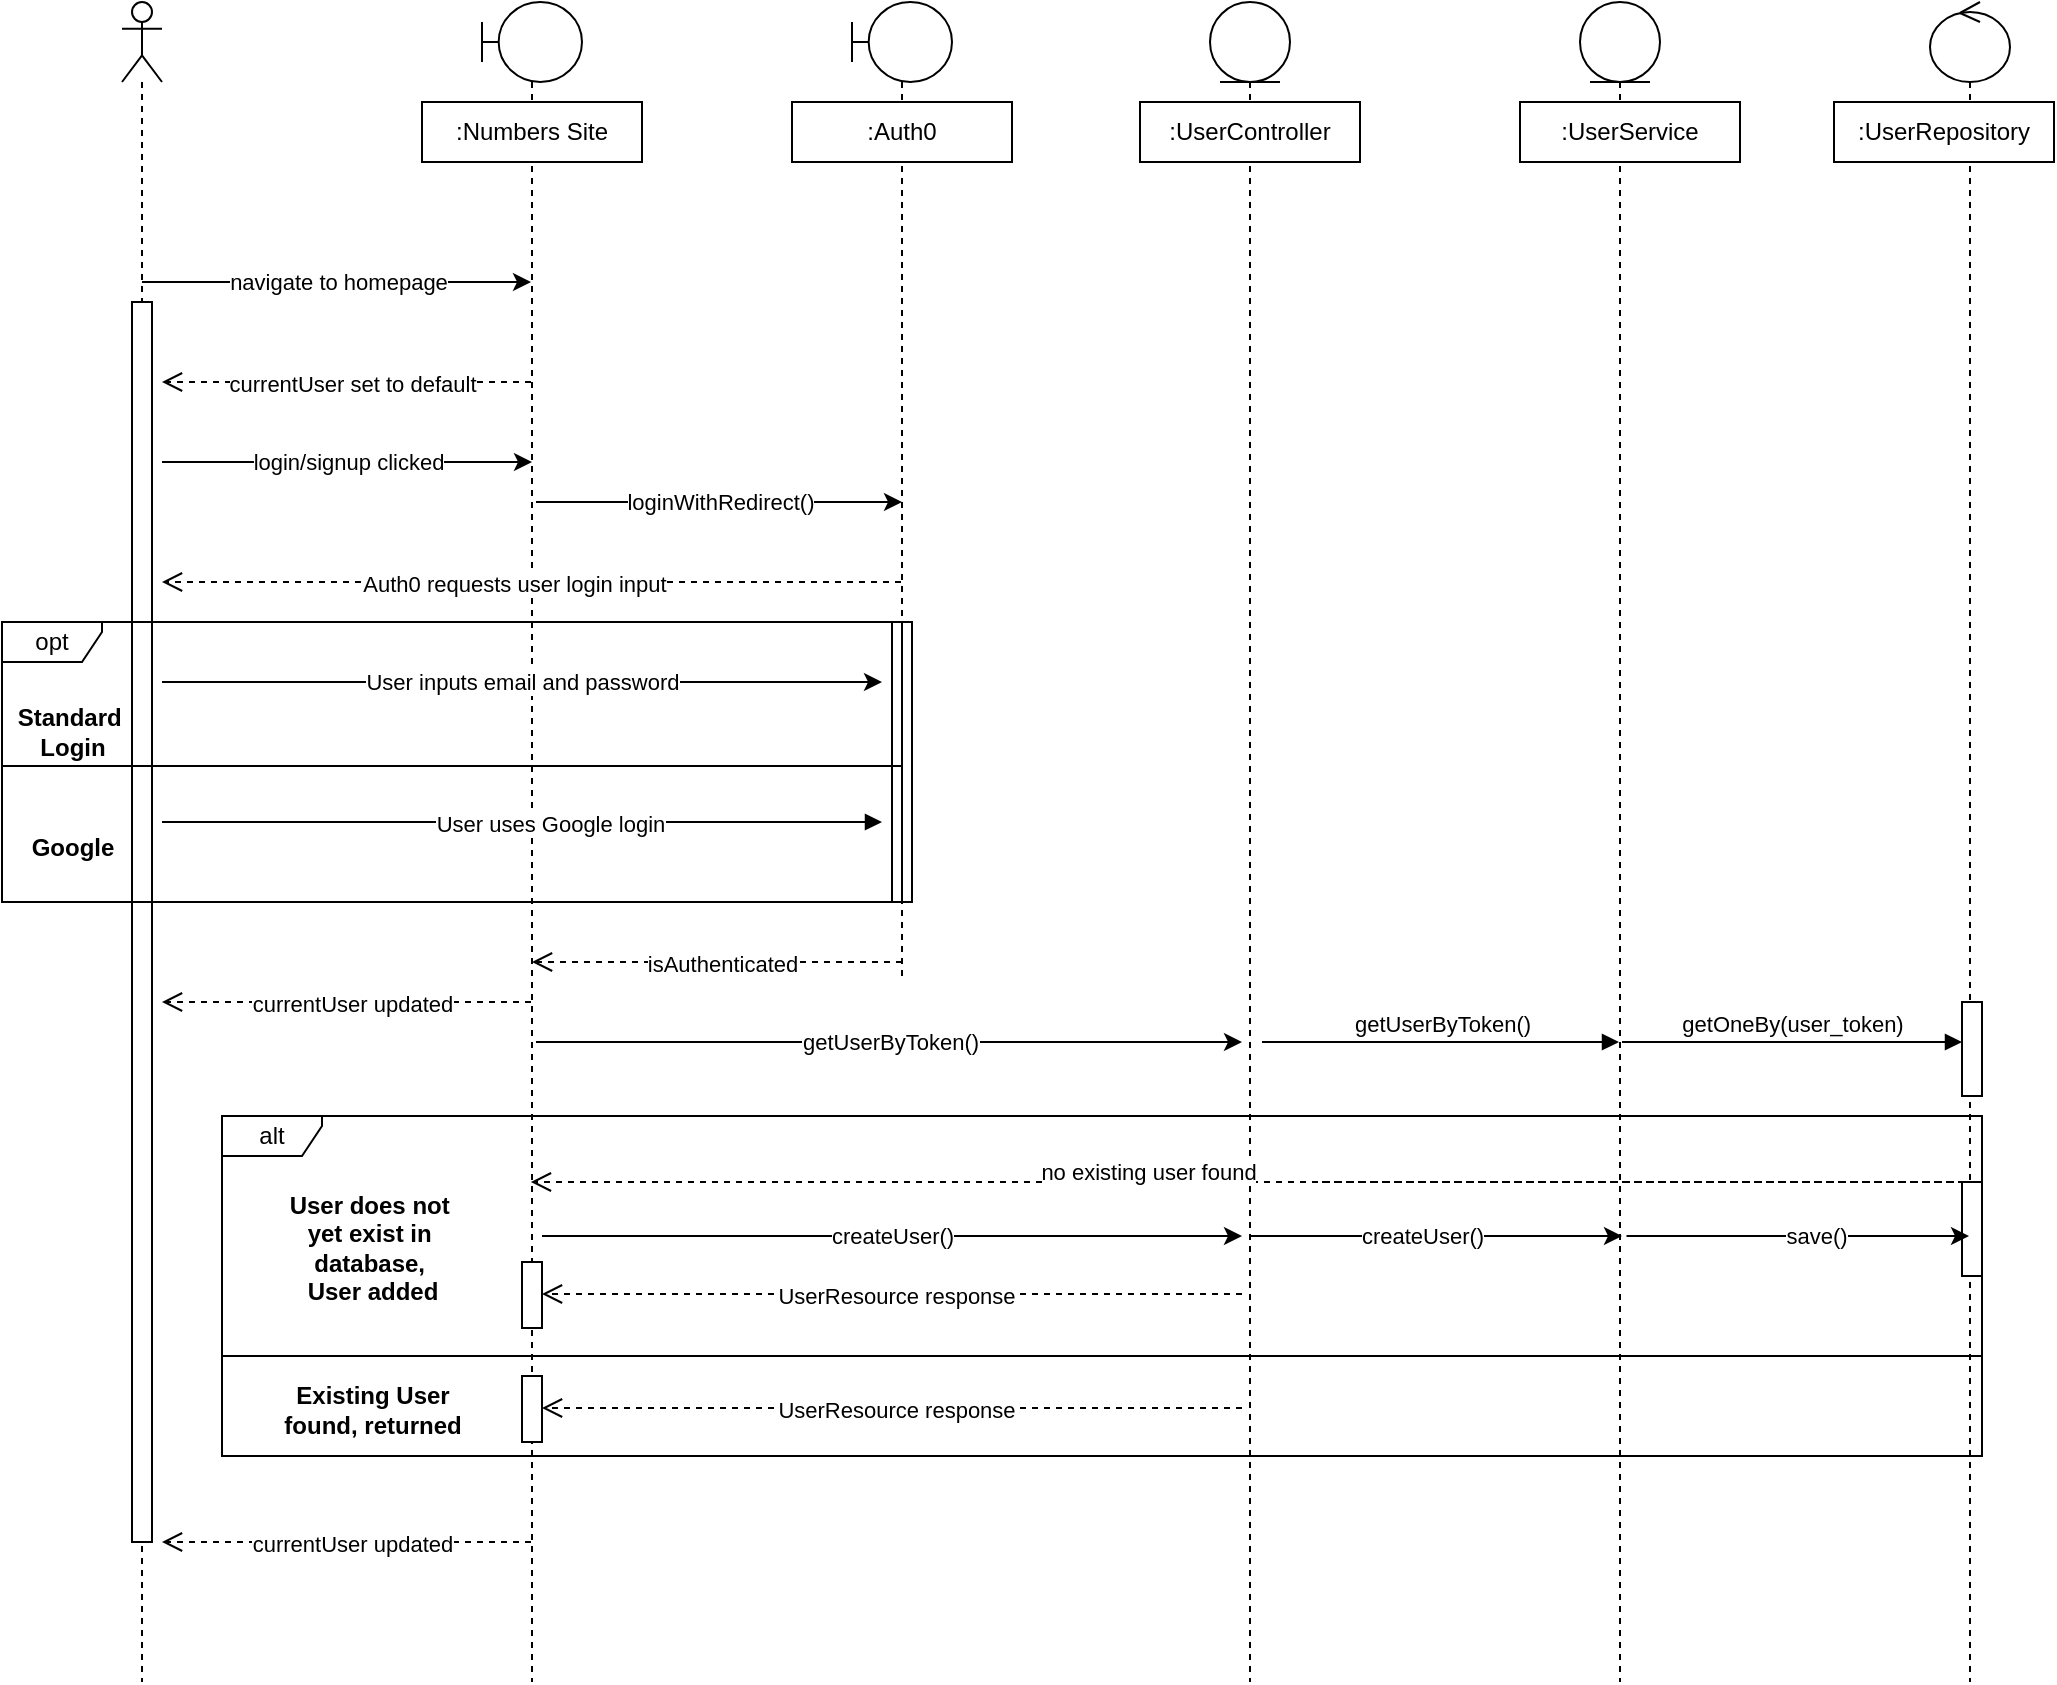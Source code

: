 <mxfile version="21.2.8" type="device" pages="2">
  <diagram name="UC-001 - User creates account" id="2YBvvXClWsGukQMizWep">
    <mxGraphModel dx="1667" dy="909" grid="1" gridSize="10" guides="1" tooltips="1" connect="1" arrows="1" fold="1" page="1" pageScale="1" pageWidth="1100" pageHeight="1700" math="0" shadow="0">
      <root>
        <mxCell id="0" />
        <mxCell id="1" parent="0" />
        <mxCell id="zgMBOnto8-wqOhKngEBC-99" value="" style="shape=umlLifeline;perimeter=lifelinePerimeter;whiteSpace=wrap;html=1;container=1;dropTarget=0;collapsible=0;recursiveResize=0;outlineConnect=0;portConstraint=eastwest;newEdgeStyle={&quot;edgeStyle&quot;:&quot;elbowEdgeStyle&quot;,&quot;elbow&quot;:&quot;vertical&quot;,&quot;curved&quot;:0,&quot;rounded&quot;:0};participant=umlEntity;" vertex="1" parent="1">
          <mxGeometry x="819" y="40" width="40" height="840" as="geometry" />
        </mxCell>
        <mxCell id="zgMBOnto8-wqOhKngEBC-98" value="" style="shape=umlLifeline;perimeter=lifelinePerimeter;whiteSpace=wrap;html=1;container=1;dropTarget=0;collapsible=0;recursiveResize=0;outlineConnect=0;portConstraint=eastwest;newEdgeStyle={&quot;edgeStyle&quot;:&quot;elbowEdgeStyle&quot;,&quot;elbow&quot;:&quot;vertical&quot;,&quot;curved&quot;:0,&quot;rounded&quot;:0};participant=umlEntity;" vertex="1" parent="1">
          <mxGeometry x="634" y="40" width="40" height="840" as="geometry" />
        </mxCell>
        <mxCell id="zgMBOnto8-wqOhKngEBC-21" value="" style="endArrow=classic;html=1;rounded=0;fillColor=#FFFFFF;movable=1;resizable=1;rotatable=1;deletable=1;editable=1;locked=0;connectable=1;" edge="1" parent="1" target="zgMBOnto8-wqOhKngEBC-28">
          <mxGeometry relative="1" as="geometry">
            <mxPoint x="100" y="180" as="sourcePoint" />
            <mxPoint x="300" y="180" as="targetPoint" />
            <Array as="points">
              <mxPoint x="200" y="180" />
            </Array>
          </mxGeometry>
        </mxCell>
        <mxCell id="zgMBOnto8-wqOhKngEBC-22" value="navigate to homepage" style="edgeLabel;resizable=1;html=1;align=center;verticalAlign=middle;movable=1;rotatable=1;deletable=1;editable=1;locked=0;connectable=1;" connectable="0" vertex="1" parent="zgMBOnto8-wqOhKngEBC-21">
          <mxGeometry relative="1" as="geometry" />
        </mxCell>
        <mxCell id="zgMBOnto8-wqOhKngEBC-24" value="" style="shape=umlLifeline;perimeter=lifelinePerimeter;whiteSpace=wrap;html=1;container=1;dropTarget=0;collapsible=0;recursiveResize=0;outlineConnect=0;portConstraint=eastwest;newEdgeStyle={&quot;edgeStyle&quot;:&quot;elbowEdgeStyle&quot;,&quot;elbow&quot;:&quot;vertical&quot;,&quot;curved&quot;:0,&quot;rounded&quot;:0};participant=umlActor;" vertex="1" parent="1">
          <mxGeometry x="90" y="40" width="20" height="840" as="geometry" />
        </mxCell>
        <mxCell id="zgMBOnto8-wqOhKngEBC-109" value="" style="html=1;points=[];perimeter=orthogonalPerimeter;outlineConnect=0;targetShapes=umlLifeline;portConstraint=eastwest;newEdgeStyle={&quot;edgeStyle&quot;:&quot;elbowEdgeStyle&quot;,&quot;elbow&quot;:&quot;vertical&quot;,&quot;curved&quot;:0,&quot;rounded&quot;:0};" vertex="1" parent="zgMBOnto8-wqOhKngEBC-24">
          <mxGeometry x="5" y="150" width="10" height="620" as="geometry" />
        </mxCell>
        <mxCell id="zgMBOnto8-wqOhKngEBC-25" value=":UserController" style="html=1;whiteSpace=wrap;" vertex="1" parent="1">
          <mxGeometry x="599" y="90" width="110" height="30" as="geometry" />
        </mxCell>
        <mxCell id="zgMBOnto8-wqOhKngEBC-28" value="" style="shape=umlLifeline;perimeter=lifelinePerimeter;whiteSpace=wrap;html=1;container=1;dropTarget=0;collapsible=0;recursiveResize=0;outlineConnect=0;portConstraint=eastwest;newEdgeStyle={&quot;edgeStyle&quot;:&quot;elbowEdgeStyle&quot;,&quot;elbow&quot;:&quot;vertical&quot;,&quot;curved&quot;:0,&quot;rounded&quot;:0};participant=umlBoundary;" vertex="1" parent="1">
          <mxGeometry x="270" y="40" width="50" height="840" as="geometry" />
        </mxCell>
        <mxCell id="zgMBOnto8-wqOhKngEBC-33" value=":Numbers Site" style="html=1;whiteSpace=wrap;" vertex="1" parent="1">
          <mxGeometry x="240" y="90" width="110" height="30" as="geometry" />
        </mxCell>
        <mxCell id="zgMBOnto8-wqOhKngEBC-35" value="" style="shape=umlLifeline;perimeter=lifelinePerimeter;whiteSpace=wrap;html=1;container=1;dropTarget=0;collapsible=0;recursiveResize=0;outlineConnect=0;portConstraint=eastwest;newEdgeStyle={&quot;edgeStyle&quot;:&quot;elbowEdgeStyle&quot;,&quot;elbow&quot;:&quot;vertical&quot;,&quot;curved&quot;:0,&quot;rounded&quot;:0};participant=umlBoundary;" vertex="1" parent="1">
          <mxGeometry x="455" y="40" width="50" height="490" as="geometry" />
        </mxCell>
        <mxCell id="zgMBOnto8-wqOhKngEBC-115" value="" style="html=1;points=[];perimeter=orthogonalPerimeter;outlineConnect=0;targetShapes=umlLifeline;portConstraint=eastwest;newEdgeStyle={&quot;edgeStyle&quot;:&quot;elbowEdgeStyle&quot;,&quot;elbow&quot;:&quot;vertical&quot;,&quot;curved&quot;:0,&quot;rounded&quot;:0};fillColor=#FFFFFF;" vertex="1" parent="zgMBOnto8-wqOhKngEBC-35">
          <mxGeometry x="20" y="310" width="10" height="140" as="geometry" />
        </mxCell>
        <mxCell id="zgMBOnto8-wqOhKngEBC-34" value=":Auth0" style="html=1;whiteSpace=wrap;" vertex="1" parent="1">
          <mxGeometry x="425" y="90" width="110" height="30" as="geometry" />
        </mxCell>
        <mxCell id="zgMBOnto8-wqOhKngEBC-37" value="" style="endArrow=classic;html=1;rounded=0;fillColor=#FFFFFF;movable=1;resizable=1;rotatable=1;deletable=1;editable=1;locked=0;connectable=1;" edge="1" parent="1">
          <mxGeometry relative="1" as="geometry">
            <mxPoint x="110" y="270" as="sourcePoint" />
            <mxPoint x="295" y="270" as="targetPoint" />
            <Array as="points">
              <mxPoint x="200" y="270" />
            </Array>
          </mxGeometry>
        </mxCell>
        <mxCell id="zgMBOnto8-wqOhKngEBC-38" value="login/signup clicked" style="edgeLabel;resizable=1;html=1;align=center;verticalAlign=middle;movable=1;rotatable=1;deletable=1;editable=1;locked=0;connectable=1;" connectable="0" vertex="1" parent="zgMBOnto8-wqOhKngEBC-37">
          <mxGeometry relative="1" as="geometry" />
        </mxCell>
        <mxCell id="zgMBOnto8-wqOhKngEBC-40" value="" style="endArrow=classic;html=1;rounded=0;fillColor=#FFFFFF;movable=1;resizable=1;rotatable=1;deletable=1;editable=1;locked=0;connectable=1;" edge="1" parent="1">
          <mxGeometry relative="1" as="geometry">
            <mxPoint x="297" y="290" as="sourcePoint" />
            <mxPoint x="480" y="290" as="targetPoint" />
            <Array as="points">
              <mxPoint x="387" y="290" />
            </Array>
          </mxGeometry>
        </mxCell>
        <mxCell id="zgMBOnto8-wqOhKngEBC-41" value="loginWithRedirect()" style="edgeLabel;resizable=1;html=1;align=center;verticalAlign=middle;movable=1;rotatable=1;deletable=1;editable=1;locked=0;connectable=1;" connectable="0" vertex="1" parent="zgMBOnto8-wqOhKngEBC-40">
          <mxGeometry relative="1" as="geometry" />
        </mxCell>
        <mxCell id="zgMBOnto8-wqOhKngEBC-54" value="" style="endArrow=classic;html=1;rounded=0;fillColor=#FFFFFF;movable=1;resizable=1;rotatable=1;deletable=1;editable=1;locked=0;connectable=1;" edge="1" parent="1">
          <mxGeometry relative="1" as="geometry">
            <mxPoint x="297" y="560" as="sourcePoint" />
            <mxPoint x="650" y="560" as="targetPoint" />
            <Array as="points" />
          </mxGeometry>
        </mxCell>
        <mxCell id="zgMBOnto8-wqOhKngEBC-55" value="getUserByToken()" style="edgeLabel;resizable=1;html=1;align=center;verticalAlign=middle;movable=1;rotatable=1;deletable=1;editable=1;locked=0;connectable=1;" connectable="0" vertex="1" parent="zgMBOnto8-wqOhKngEBC-54">
          <mxGeometry relative="1" as="geometry" />
        </mxCell>
        <mxCell id="zgMBOnto8-wqOhKngEBC-62" value="" style="endArrow=classic;html=1;rounded=0;fillColor=#FFFFFF;movable=1;resizable=1;rotatable=1;deletable=1;editable=1;locked=0;connectable=1;" edge="1" parent="1">
          <mxGeometry relative="1" as="geometry">
            <mxPoint x="110" y="380" as="sourcePoint" />
            <mxPoint x="470" y="380" as="targetPoint" />
            <Array as="points">
              <mxPoint x="200.5" y="380" />
            </Array>
          </mxGeometry>
        </mxCell>
        <mxCell id="zgMBOnto8-wqOhKngEBC-63" value="User inputs email and password" style="edgeLabel;resizable=1;html=1;align=center;verticalAlign=middle;movable=1;rotatable=1;deletable=1;editable=1;locked=0;connectable=1;" connectable="0" vertex="1" parent="zgMBOnto8-wqOhKngEBC-62">
          <mxGeometry relative="1" as="geometry" />
        </mxCell>
        <mxCell id="zgMBOnto8-wqOhKngEBC-65" value="Auth0 requests user login input" style="html=1;verticalAlign=bottom;endArrow=open;dashed=1;endSize=8;edgeStyle=elbowEdgeStyle;elbow=vertical;curved=0;rounded=0;" edge="1" parent="1" source="zgMBOnto8-wqOhKngEBC-35">
          <mxGeometry x="0.051" y="10" relative="1" as="geometry">
            <mxPoint x="450" y="270" as="sourcePoint" />
            <mxPoint x="110" y="330" as="targetPoint" />
            <Array as="points">
              <mxPoint x="350" y="330" />
              <mxPoint x="240" y="330" />
              <mxPoint x="350" y="310" />
            </Array>
            <mxPoint as="offset" />
          </mxGeometry>
        </mxCell>
        <mxCell id="zgMBOnto8-wqOhKngEBC-66" value="currentUser set to default" style="html=1;verticalAlign=bottom;endArrow=open;dashed=1;endSize=8;edgeStyle=elbowEdgeStyle;elbow=vertical;curved=0;rounded=0;" edge="1" parent="1" source="zgMBOnto8-wqOhKngEBC-28">
          <mxGeometry x="-0.03" y="10" relative="1" as="geometry">
            <mxPoint x="180" y="230" as="sourcePoint" />
            <mxPoint x="110" y="230" as="targetPoint" />
            <mxPoint as="offset" />
          </mxGeometry>
        </mxCell>
        <mxCell id="zgMBOnto8-wqOhKngEBC-71" value="opt" style="shape=umlFrame;whiteSpace=wrap;html=1;pointerEvents=0;width=50;height=20;" vertex="1" parent="1">
          <mxGeometry x="30" y="350" width="450" height="140" as="geometry" />
        </mxCell>
        <mxCell id="zgMBOnto8-wqOhKngEBC-74" value="currentUser updated" style="html=1;verticalAlign=bottom;endArrow=open;dashed=1;endSize=8;edgeStyle=elbowEdgeStyle;elbow=vertical;curved=0;rounded=0;" edge="1" parent="1">
          <mxGeometry x="-0.028" y="10" relative="1" as="geometry">
            <mxPoint x="294.5" y="810" as="sourcePoint" />
            <mxPoint x="110" y="810" as="targetPoint" />
            <Array as="points">
              <mxPoint x="120" y="810" />
              <mxPoint x="140" y="760" />
              <mxPoint x="120" y="780" />
              <mxPoint x="250" y="640" />
              <mxPoint x="270" y="700" />
            </Array>
            <mxPoint as="offset" />
          </mxGeometry>
        </mxCell>
        <mxCell id="zgMBOnto8-wqOhKngEBC-75" value="isAuthenticated" style="html=1;verticalAlign=bottom;endArrow=open;dashed=1;endSize=8;edgeStyle=elbowEdgeStyle;elbow=vertical;curved=0;rounded=0;" edge="1" parent="1" target="zgMBOnto8-wqOhKngEBC-28">
          <mxGeometry x="-0.026" y="10" relative="1" as="geometry">
            <mxPoint x="480" y="520" as="sourcePoint" />
            <mxPoint x="300" y="520" as="targetPoint" />
            <mxPoint as="offset" />
          </mxGeometry>
        </mxCell>
        <mxCell id="zgMBOnto8-wqOhKngEBC-78" value="" style="line;strokeWidth=1;fillColor=none;align=left;verticalAlign=middle;spacingTop=-1;spacingLeft=3;spacingRight=3;rotatable=0;labelPosition=right;points=[];portConstraint=eastwest;strokeColor=inherit;" vertex="1" parent="1">
          <mxGeometry x="30" y="418" width="450" height="8" as="geometry" />
        </mxCell>
        <mxCell id="zgMBOnto8-wqOhKngEBC-79" value="Google" style="text;align=center;fontStyle=1;verticalAlign=middle;spacingLeft=3;spacingRight=3;strokeColor=none;rotatable=0;points=[[0,0.5],[1,0.5]];portConstraint=eastwest;html=1;" vertex="1" parent="1">
          <mxGeometry x="30" y="450" width="70" height="26" as="geometry" />
        </mxCell>
        <mxCell id="zgMBOnto8-wqOhKngEBC-80" value="Standard&amp;nbsp;&lt;br&gt;Login" style="text;align=center;fontStyle=1;verticalAlign=middle;spacingLeft=3;spacingRight=3;strokeColor=none;rotatable=0;points=[[0,0.5],[1,0.5]];portConstraint=eastwest;html=1;" vertex="1" parent="1">
          <mxGeometry x="30" y="392" width="70" height="26" as="geometry" />
        </mxCell>
        <mxCell id="zgMBOnto8-wqOhKngEBC-82" value="User uses Google login" style="html=1;verticalAlign=bottom;endArrow=block;edgeStyle=elbowEdgeStyle;elbow=vertical;curved=0;rounded=0;" edge="1" parent="1">
          <mxGeometry x="0.076" y="-10" width="80" relative="1" as="geometry">
            <mxPoint x="110" y="450" as="sourcePoint" />
            <mxPoint x="470" y="450" as="targetPoint" />
            <Array as="points">
              <mxPoint x="210" y="450" />
              <mxPoint x="110" y="463" />
            </Array>
            <mxPoint as="offset" />
          </mxGeometry>
        </mxCell>
        <mxCell id="zgMBOnto8-wqOhKngEBC-87" value="alt" style="shape=umlFrame;whiteSpace=wrap;html=1;pointerEvents=0;width=50;height=20;" vertex="1" parent="1">
          <mxGeometry x="140" y="597" width="880" height="170" as="geometry" />
        </mxCell>
        <mxCell id="zgMBOnto8-wqOhKngEBC-88" value="" style="line;strokeWidth=1;fillColor=none;align=left;verticalAlign=middle;spacingTop=-1;spacingLeft=3;spacingRight=3;rotatable=0;labelPosition=right;points=[];portConstraint=eastwest;strokeColor=inherit;" vertex="1" parent="1">
          <mxGeometry x="140" y="713" width="880" height="8" as="geometry" />
        </mxCell>
        <mxCell id="zgMBOnto8-wqOhKngEBC-90" value="no existing user found" style="html=1;verticalAlign=bottom;endArrow=open;dashed=1;endSize=8;edgeStyle=elbowEdgeStyle;elbow=vertical;curved=0;rounded=0;" edge="1" parent="1">
          <mxGeometry x="0.405" y="4" relative="1" as="geometry">
            <mxPoint x="690" y="630" as="sourcePoint" />
            <mxPoint x="294.447" y="630" as="targetPoint" />
            <Array as="points">
              <mxPoint x="1010" y="630" />
              <mxPoint x="690" y="630" />
            </Array>
            <mxPoint as="offset" />
          </mxGeometry>
        </mxCell>
        <mxCell id="zgMBOnto8-wqOhKngEBC-91" value="" style="endArrow=classic;html=1;rounded=0;fillColor=#FFFFFF;movable=1;resizable=1;rotatable=1;deletable=1;editable=1;locked=0;connectable=1;" edge="1" parent="1">
          <mxGeometry relative="1" as="geometry">
            <mxPoint x="300" y="657" as="sourcePoint" />
            <mxPoint x="650" y="657" as="targetPoint" />
            <Array as="points" />
          </mxGeometry>
        </mxCell>
        <mxCell id="zgMBOnto8-wqOhKngEBC-92" value="createUser()" style="edgeLabel;resizable=1;html=1;align=center;verticalAlign=middle;movable=1;rotatable=1;deletable=1;editable=1;locked=0;connectable=1;" connectable="0" vertex="1" parent="zgMBOnto8-wqOhKngEBC-91">
          <mxGeometry relative="1" as="geometry" />
        </mxCell>
        <mxCell id="zgMBOnto8-wqOhKngEBC-93" value="UserResource response" style="html=1;verticalAlign=bottom;endArrow=open;dashed=1;endSize=8;edgeStyle=elbowEdgeStyle;elbow=vertical;curved=0;rounded=0;" edge="1" parent="1">
          <mxGeometry x="-0.012" y="10" relative="1" as="geometry">
            <mxPoint x="650" y="743" as="sourcePoint" />
            <mxPoint x="300" y="743" as="targetPoint" />
            <Array as="points">
              <mxPoint x="620" y="743" />
              <mxPoint x="600" y="753" />
              <mxPoint x="630" y="723" />
            </Array>
            <mxPoint as="offset" />
          </mxGeometry>
        </mxCell>
        <mxCell id="zgMBOnto8-wqOhKngEBC-95" value=":UserService" style="html=1;whiteSpace=wrap;" vertex="1" parent="1">
          <mxGeometry x="789" y="90" width="110" height="30" as="geometry" />
        </mxCell>
        <mxCell id="zgMBOnto8-wqOhKngEBC-96" value="" style="shape=umlLifeline;perimeter=lifelinePerimeter;whiteSpace=wrap;html=1;container=1;dropTarget=0;collapsible=0;recursiveResize=0;outlineConnect=0;portConstraint=eastwest;newEdgeStyle={&quot;edgeStyle&quot;:&quot;elbowEdgeStyle&quot;,&quot;elbow&quot;:&quot;vertical&quot;,&quot;curved&quot;:0,&quot;rounded&quot;:0};participant=umlControl;" vertex="1" parent="1">
          <mxGeometry x="994" y="40" width="40" height="840" as="geometry" />
        </mxCell>
        <mxCell id="zgMBOnto8-wqOhKngEBC-116" value="" style="html=1;points=[];perimeter=orthogonalPerimeter;outlineConnect=0;targetShapes=umlLifeline;portConstraint=eastwest;newEdgeStyle={&quot;edgeStyle&quot;:&quot;elbowEdgeStyle&quot;,&quot;elbow&quot;:&quot;vertical&quot;,&quot;curved&quot;:0,&quot;rounded&quot;:0};" vertex="1" parent="zgMBOnto8-wqOhKngEBC-96">
          <mxGeometry x="16" y="500" width="10" height="47" as="geometry" />
        </mxCell>
        <mxCell id="zgMBOnto8-wqOhKngEBC-118" value="" style="html=1;points=[];perimeter=orthogonalPerimeter;outlineConnect=0;targetShapes=umlLifeline;portConstraint=eastwest;newEdgeStyle={&quot;edgeStyle&quot;:&quot;elbowEdgeStyle&quot;,&quot;elbow&quot;:&quot;vertical&quot;,&quot;curved&quot;:0,&quot;rounded&quot;:0};" vertex="1" parent="zgMBOnto8-wqOhKngEBC-96">
          <mxGeometry x="16" y="590" width="10" height="47" as="geometry" />
        </mxCell>
        <mxCell id="zgMBOnto8-wqOhKngEBC-97" value=":UserRepository" style="html=1;whiteSpace=wrap;" vertex="1" parent="1">
          <mxGeometry x="946" y="90" width="110" height="30" as="geometry" />
        </mxCell>
        <mxCell id="zgMBOnto8-wqOhKngEBC-101" value="UserResource response" style="html=1;verticalAlign=bottom;endArrow=open;dashed=1;endSize=8;edgeStyle=elbowEdgeStyle;elbow=vertical;curved=0;rounded=0;" edge="1" parent="1">
          <mxGeometry x="-0.012" y="10" relative="1" as="geometry">
            <mxPoint x="650" y="686" as="sourcePoint" />
            <mxPoint x="300" y="686" as="targetPoint" />
            <Array as="points">
              <mxPoint x="600" y="686" />
              <mxPoint x="630" y="716" />
            </Array>
            <mxPoint as="offset" />
          </mxGeometry>
        </mxCell>
        <mxCell id="zgMBOnto8-wqOhKngEBC-102" value="getUserByToken()" style="html=1;verticalAlign=bottom;endArrow=block;edgeStyle=elbowEdgeStyle;elbow=vertical;curved=0;rounded=0;" edge="1" parent="1" target="zgMBOnto8-wqOhKngEBC-99">
          <mxGeometry width="80" relative="1" as="geometry">
            <mxPoint x="660" y="560" as="sourcePoint" />
            <mxPoint x="826" y="560" as="targetPoint" />
            <Array as="points">
              <mxPoint x="670" y="560" />
              <mxPoint x="826" y="560" />
              <mxPoint x="836" y="560" />
              <mxPoint x="816" y="580" />
            </Array>
          </mxGeometry>
        </mxCell>
        <mxCell id="zgMBOnto8-wqOhKngEBC-104" value="getOneBy(user_token)" style="html=1;verticalAlign=bottom;endArrow=block;edgeStyle=elbowEdgeStyle;elbow=vertical;curved=0;rounded=0;" edge="1" parent="1">
          <mxGeometry x="-0.002" width="80" relative="1" as="geometry">
            <mxPoint x="840" y="560" as="sourcePoint" />
            <mxPoint x="1010" y="560" as="targetPoint" />
            <mxPoint as="offset" />
          </mxGeometry>
        </mxCell>
        <mxCell id="zgMBOnto8-wqOhKngEBC-105" value="" style="endArrow=classic;html=1;rounded=0;fillColor=#FFFFFF;movable=1;resizable=1;rotatable=1;deletable=1;editable=1;locked=0;connectable=1;" edge="1" parent="1" source="zgMBOnto8-wqOhKngEBC-98">
          <mxGeometry relative="1" as="geometry">
            <mxPoint x="684.25" y="657" as="sourcePoint" />
            <mxPoint x="840" y="657" as="targetPoint" />
            <Array as="points" />
          </mxGeometry>
        </mxCell>
        <mxCell id="zgMBOnto8-wqOhKngEBC-106" value="createUser()" style="edgeLabel;resizable=1;html=1;align=center;verticalAlign=middle;movable=1;rotatable=1;deletable=1;editable=1;locked=0;connectable=1;" connectable="0" vertex="1" parent="zgMBOnto8-wqOhKngEBC-105">
          <mxGeometry relative="1" as="geometry">
            <mxPoint x="-7" as="offset" />
          </mxGeometry>
        </mxCell>
        <mxCell id="zgMBOnto8-wqOhKngEBC-107" value="" style="endArrow=classic;html=1;rounded=0;fillColor=#FFFFFF;movable=1;resizable=1;rotatable=1;deletable=1;editable=1;locked=0;connectable=1;" edge="1" parent="1" target="zgMBOnto8-wqOhKngEBC-96">
          <mxGeometry relative="1" as="geometry">
            <mxPoint x="842.25" y="657" as="sourcePoint" />
            <mxPoint x="973" y="657" as="targetPoint" />
            <Array as="points" />
          </mxGeometry>
        </mxCell>
        <mxCell id="zgMBOnto8-wqOhKngEBC-108" value="save()" style="edgeLabel;resizable=1;html=1;align=center;verticalAlign=middle;movable=1;rotatable=1;deletable=1;editable=1;locked=0;connectable=1;" connectable="0" vertex="1" parent="zgMBOnto8-wqOhKngEBC-107">
          <mxGeometry relative="1" as="geometry">
            <mxPoint x="9" as="offset" />
          </mxGeometry>
        </mxCell>
        <mxCell id="zgMBOnto8-wqOhKngEBC-110" value="currentUser updated" style="html=1;verticalAlign=bottom;endArrow=open;dashed=1;endSize=8;edgeStyle=elbowEdgeStyle;elbow=vertical;curved=0;rounded=0;" edge="1" parent="1">
          <mxGeometry x="-0.028" y="10" relative="1" as="geometry">
            <mxPoint x="294.5" y="540" as="sourcePoint" />
            <mxPoint x="110" y="540" as="targetPoint" />
            <Array as="points">
              <mxPoint x="120" y="540" />
              <mxPoint x="140" y="490" />
              <mxPoint x="120" y="510" />
              <mxPoint x="250" y="370" />
              <mxPoint x="270" y="430" />
            </Array>
            <mxPoint as="offset" />
          </mxGeometry>
        </mxCell>
        <mxCell id="zgMBOnto8-wqOhKngEBC-111" value="" style="html=1;points=[];perimeter=orthogonalPerimeter;outlineConnect=0;targetShapes=umlLifeline;portConstraint=eastwest;newEdgeStyle={&quot;edgeStyle&quot;:&quot;elbowEdgeStyle&quot;,&quot;elbow&quot;:&quot;vertical&quot;,&quot;curved&quot;:0,&quot;rounded&quot;:0};" vertex="1" parent="1">
          <mxGeometry x="290" y="670" width="10" height="33" as="geometry" />
        </mxCell>
        <mxCell id="zgMBOnto8-wqOhKngEBC-113" value="" style="html=1;points=[];perimeter=orthogonalPerimeter;outlineConnect=0;targetShapes=umlLifeline;portConstraint=eastwest;newEdgeStyle={&quot;edgeStyle&quot;:&quot;elbowEdgeStyle&quot;,&quot;elbow&quot;:&quot;vertical&quot;,&quot;curved&quot;:0,&quot;rounded&quot;:0};" vertex="1" parent="1">
          <mxGeometry x="290" y="727" width="10" height="33" as="geometry" />
        </mxCell>
        <mxCell id="iLeQTtOh49dITTY43rj6-1" value="User does not&amp;nbsp;&lt;br&gt;yet exist in&amp;nbsp;&lt;br&gt;database,&amp;nbsp;&lt;br&gt;User added" style="text;align=center;fontStyle=1;verticalAlign=middle;spacingLeft=3;spacingRight=3;strokeColor=none;rotatable=0;points=[[0,0.5],[1,0.5]];portConstraint=eastwest;html=1;" vertex="1" parent="1">
          <mxGeometry x="160" y="623" width="110" height="80" as="geometry" />
        </mxCell>
        <mxCell id="_ugd0rp4xYMtrYAw5PQS-1" value="Existing User &lt;br&gt;found, returned" style="text;align=center;fontStyle=1;verticalAlign=middle;spacingLeft=3;spacingRight=3;strokeColor=none;rotatable=0;points=[[0,0.5],[1,0.5]];portConstraint=eastwest;html=1;" vertex="1" parent="1">
          <mxGeometry x="165" y="730.5" width="100" height="26" as="geometry" />
        </mxCell>
      </root>
    </mxGraphModel>
  </diagram>
  <diagram name="UC-002 - User Updates Profile" id="pgmMc1gOEvRtyvNazuU0">
    <mxGraphModel dx="2244" dy="1516" grid="1" gridSize="10" guides="1" tooltips="1" connect="1" arrows="1" fold="1" page="1" pageScale="1" pageWidth="1100" pageHeight="1700" math="0" shadow="0">
      <root>
        <mxCell id="ug_tqReiVjrLgQ3OpkwZ-0" />
        <mxCell id="ug_tqReiVjrLgQ3OpkwZ-1" parent="ug_tqReiVjrLgQ3OpkwZ-0" />
        <mxCell id="ug_tqReiVjrLgQ3OpkwZ-2" value="" style="shape=umlLifeline;perimeter=lifelinePerimeter;whiteSpace=wrap;html=1;container=1;dropTarget=0;collapsible=0;recursiveResize=0;outlineConnect=0;portConstraint=eastwest;newEdgeStyle={&quot;edgeStyle&quot;:&quot;elbowEdgeStyle&quot;,&quot;elbow&quot;:&quot;vertical&quot;,&quot;curved&quot;:0,&quot;rounded&quot;:0};participant=umlEntity;" vertex="1" parent="ug_tqReiVjrLgQ3OpkwZ-1">
          <mxGeometry x="777" y="40" width="40" height="1100" as="geometry" />
        </mxCell>
        <mxCell id="ug_tqReiVjrLgQ3OpkwZ-3" value="" style="shape=umlLifeline;perimeter=lifelinePerimeter;whiteSpace=wrap;html=1;container=1;dropTarget=0;collapsible=0;recursiveResize=0;outlineConnect=0;portConstraint=eastwest;newEdgeStyle={&quot;edgeStyle&quot;:&quot;elbowEdgeStyle&quot;,&quot;elbow&quot;:&quot;vertical&quot;,&quot;curved&quot;:0,&quot;rounded&quot;:0};participant=umlEntity;" vertex="1" parent="ug_tqReiVjrLgQ3OpkwZ-1">
          <mxGeometry x="562" y="40" width="40" height="1100" as="geometry" />
        </mxCell>
        <mxCell id="ug_tqReiVjrLgQ3OpkwZ-6" value="" style="shape=umlLifeline;perimeter=lifelinePerimeter;whiteSpace=wrap;html=1;container=1;dropTarget=0;collapsible=0;recursiveResize=0;outlineConnect=0;portConstraint=eastwest;newEdgeStyle={&quot;edgeStyle&quot;:&quot;elbowEdgeStyle&quot;,&quot;elbow&quot;:&quot;vertical&quot;,&quot;curved&quot;:0,&quot;rounded&quot;:0};participant=umlActor;" vertex="1" parent="ug_tqReiVjrLgQ3OpkwZ-1">
          <mxGeometry x="137" y="40" width="20" height="1100" as="geometry" />
        </mxCell>
        <mxCell id="NkbPcn32ZHOKL3La284l-55" value="" style="html=1;points=[];perimeter=orthogonalPerimeter;outlineConnect=0;targetShapes=umlLifeline;portConstraint=eastwest;newEdgeStyle={&quot;edgeStyle&quot;:&quot;elbowEdgeStyle&quot;,&quot;elbow&quot;:&quot;vertical&quot;,&quot;curved&quot;:0,&quot;rounded&quot;:0};" vertex="1" parent="ug_tqReiVjrLgQ3OpkwZ-6">
          <mxGeometry y="130" width="10" height="820" as="geometry" />
        </mxCell>
        <mxCell id="ug_tqReiVjrLgQ3OpkwZ-8" value=":GameController" style="html=1;whiteSpace=wrap;" vertex="1" parent="ug_tqReiVjrLgQ3OpkwZ-1">
          <mxGeometry x="527" y="90" width="110" height="30" as="geometry" />
        </mxCell>
        <mxCell id="ug_tqReiVjrLgQ3OpkwZ-9" value="" style="shape=umlLifeline;perimeter=lifelinePerimeter;whiteSpace=wrap;html=1;container=1;dropTarget=0;collapsible=0;recursiveResize=0;outlineConnect=0;portConstraint=eastwest;newEdgeStyle={&quot;edgeStyle&quot;:&quot;elbowEdgeStyle&quot;,&quot;elbow&quot;:&quot;vertical&quot;,&quot;curved&quot;:0,&quot;rounded&quot;:0};participant=umlBoundary;" vertex="1" parent="ug_tqReiVjrLgQ3OpkwZ-1">
          <mxGeometry x="347" y="40" width="50" height="1100" as="geometry" />
        </mxCell>
        <mxCell id="NkbPcn32ZHOKL3La284l-26" value="" style="html=1;points=[];perimeter=orthogonalPerimeter;outlineConnect=0;targetShapes=umlLifeline;portConstraint=eastwest;newEdgeStyle={&quot;edgeStyle&quot;:&quot;elbowEdgeStyle&quot;,&quot;elbow&quot;:&quot;vertical&quot;,&quot;curved&quot;:0,&quot;rounded&quot;:0};" vertex="1" parent="ug_tqReiVjrLgQ3OpkwZ-9">
          <mxGeometry x="20" y="390" width="10" height="40" as="geometry" />
        </mxCell>
        <mxCell id="NkbPcn32ZHOKL3La284l-27" value="validateUsername(usernameInput)" style="html=1;align=left;spacingLeft=2;endArrow=block;rounded=0;edgeStyle=orthogonalEdgeStyle;curved=0;rounded=0;" edge="1" target="NkbPcn32ZHOKL3La284l-26" parent="ug_tqReiVjrLgQ3OpkwZ-9">
          <mxGeometry relative="1" as="geometry">
            <mxPoint x="25" y="370" as="sourcePoint" />
            <Array as="points">
              <mxPoint x="25" y="380" />
              <mxPoint x="55" y="380" />
              <mxPoint x="55" y="400" />
            </Array>
          </mxGeometry>
        </mxCell>
        <mxCell id="NkbPcn32ZHOKL3La284l-29" value="validateName(inputFirstName)" style="html=1;align=left;spacingLeft=2;endArrow=block;rounded=0;edgeStyle=orthogonalEdgeStyle;curved=0;rounded=0;" edge="1" target="NkbPcn32ZHOKL3La284l-28" parent="ug_tqReiVjrLgQ3OpkwZ-9">
          <mxGeometry x="0.001" relative="1" as="geometry">
            <mxPoint x="25" y="440" as="sourcePoint" />
            <Array as="points">
              <mxPoint x="55" y="470" />
            </Array>
            <mxPoint as="offset" />
          </mxGeometry>
        </mxCell>
        <mxCell id="NkbPcn32ZHOKL3La284l-28" value="" style="html=1;points=[];perimeter=orthogonalPerimeter;outlineConnect=0;targetShapes=umlLifeline;portConstraint=eastwest;newEdgeStyle={&quot;edgeStyle&quot;:&quot;elbowEdgeStyle&quot;,&quot;elbow&quot;:&quot;vertical&quot;,&quot;curved&quot;:0,&quot;rounded&quot;:0};" vertex="1" parent="ug_tqReiVjrLgQ3OpkwZ-9">
          <mxGeometry x="20" y="461" width="10" height="33" as="geometry" />
        </mxCell>
        <mxCell id="NkbPcn32ZHOKL3La284l-30" value="" style="html=1;points=[];perimeter=orthogonalPerimeter;outlineConnect=0;targetShapes=umlLifeline;portConstraint=eastwest;newEdgeStyle={&quot;edgeStyle&quot;:&quot;elbowEdgeStyle&quot;,&quot;elbow&quot;:&quot;vertical&quot;,&quot;curved&quot;:0,&quot;rounded&quot;:0};" vertex="1" parent="ug_tqReiVjrLgQ3OpkwZ-9">
          <mxGeometry x="20" y="528" width="10" height="30" as="geometry" />
        </mxCell>
        <mxCell id="NkbPcn32ZHOKL3La284l-31" value="validateName(inputLastName)" style="html=1;align=left;spacingLeft=2;endArrow=block;rounded=0;edgeStyle=orthogonalEdgeStyle;curved=0;rounded=0;" edge="1" target="NkbPcn32ZHOKL3La284l-30" parent="ug_tqReiVjrLgQ3OpkwZ-9">
          <mxGeometry relative="1" as="geometry">
            <mxPoint x="25" y="510" as="sourcePoint" />
            <Array as="points">
              <mxPoint x="55" y="540" />
            </Array>
          </mxGeometry>
        </mxCell>
        <mxCell id="NkbPcn32ZHOKL3La284l-32" value="" style="html=1;points=[];perimeter=orthogonalPerimeter;outlineConnect=0;targetShapes=umlLifeline;portConstraint=eastwest;newEdgeStyle={&quot;edgeStyle&quot;:&quot;elbowEdgeStyle&quot;,&quot;elbow&quot;:&quot;vertical&quot;,&quot;curved&quot;:0,&quot;rounded&quot;:0};" vertex="1" parent="ug_tqReiVjrLgQ3OpkwZ-9">
          <mxGeometry x="20" y="602" width="10" height="20" as="geometry" />
        </mxCell>
        <mxCell id="NkbPcn32ZHOKL3La284l-33" value="validateUsername(usernameInput)" style="html=1;align=left;spacingLeft=2;endArrow=block;rounded=0;edgeStyle=orthogonalEdgeStyle;curved=0;rounded=0;" edge="1" target="NkbPcn32ZHOKL3La284l-32" parent="ug_tqReiVjrLgQ3OpkwZ-9">
          <mxGeometry x="0.001" relative="1" as="geometry">
            <mxPoint x="25" y="590" as="sourcePoint" />
            <Array as="points">
              <mxPoint x="55" y="590" />
              <mxPoint x="55" y="610" />
            </Array>
            <mxPoint as="offset" />
          </mxGeometry>
        </mxCell>
        <mxCell id="NkbPcn32ZHOKL3La284l-37" value="" style="html=1;points=[];perimeter=orthogonalPerimeter;outlineConnect=0;targetShapes=umlLifeline;portConstraint=eastwest;newEdgeStyle={&quot;edgeStyle&quot;:&quot;elbowEdgeStyle&quot;,&quot;elbow&quot;:&quot;vertical&quot;,&quot;curved&quot;:0,&quot;rounded&quot;:0};" vertex="1" parent="ug_tqReiVjrLgQ3OpkwZ-9">
          <mxGeometry x="20" y="650" width="10" height="50" as="geometry" />
        </mxCell>
        <mxCell id="NkbPcn32ZHOKL3La284l-38" value="validateUsername(usernameInput)&lt;br&gt;validateName(inputFirstName)&lt;br&gt;validateName(inputLastName)" style="html=1;align=left;spacingLeft=2;endArrow=block;rounded=0;edgeStyle=orthogonalEdgeStyle;curved=0;rounded=0;" edge="1" parent="ug_tqReiVjrLgQ3OpkwZ-9">
          <mxGeometry relative="1" as="geometry">
            <mxPoint x="25.183" y="634.984" as="sourcePoint" />
            <Array as="points">
              <mxPoint x="55" y="635" />
              <mxPoint x="55" y="665" />
            </Array>
            <mxPoint x="30.0" y="664.984" as="targetPoint" />
          </mxGeometry>
        </mxCell>
        <mxCell id="NkbPcn32ZHOKL3La284l-40" value="" style="html=1;points=[];perimeter=orthogonalPerimeter;outlineConnect=0;targetShapes=umlLifeline;portConstraint=eastwest;newEdgeStyle={&quot;edgeStyle&quot;:&quot;elbowEdgeStyle&quot;,&quot;elbow&quot;:&quot;vertical&quot;,&quot;curved&quot;:0,&quot;rounded&quot;:0};" vertex="1" parent="ug_tqReiVjrLgQ3OpkwZ-9">
          <mxGeometry x="20" y="740" width="10" height="40" as="geometry" />
        </mxCell>
        <mxCell id="NkbPcn32ZHOKL3La284l-41" value="saveChangesAndReload()" style="html=1;align=left;spacingLeft=2;endArrow=block;rounded=0;edgeStyle=orthogonalEdgeStyle;curved=0;rounded=0;" edge="1" target="NkbPcn32ZHOKL3La284l-40" parent="ug_tqReiVjrLgQ3OpkwZ-9">
          <mxGeometry relative="1" as="geometry">
            <mxPoint x="25" y="720" as="sourcePoint" />
            <Array as="points">
              <mxPoint x="55" y="750" />
            </Array>
          </mxGeometry>
        </mxCell>
        <mxCell id="NkbPcn32ZHOKL3La284l-48" value="" style="html=1;points=[];perimeter=orthogonalPerimeter;outlineConnect=0;targetShapes=umlLifeline;portConstraint=eastwest;newEdgeStyle={&quot;edgeStyle&quot;:&quot;elbowEdgeStyle&quot;,&quot;elbow&quot;:&quot;vertical&quot;,&quot;curved&quot;:0,&quot;rounded&quot;:0};" vertex="1" parent="ug_tqReiVjrLgQ3OpkwZ-9">
          <mxGeometry x="20" y="910" width="10" height="40" as="geometry" />
        </mxCell>
        <mxCell id="NkbPcn32ZHOKL3La284l-49" value="current user theme (updated)&amp;nbsp;&lt;br&gt;displayed" style="html=1;align=left;spacingLeft=2;endArrow=block;rounded=0;edgeStyle=orthogonalEdgeStyle;curved=0;rounded=0;" edge="1" target="NkbPcn32ZHOKL3La284l-48" parent="ug_tqReiVjrLgQ3OpkwZ-9">
          <mxGeometry relative="1" as="geometry">
            <mxPoint x="25" y="890" as="sourcePoint" />
            <Array as="points">
              <mxPoint x="55" y="890" />
              <mxPoint x="55" y="930" />
            </Array>
          </mxGeometry>
        </mxCell>
        <mxCell id="NkbPcn32ZHOKL3La284l-53" value="" style="html=1;points=[];perimeter=orthogonalPerimeter;outlineConnect=0;targetShapes=umlLifeline;portConstraint=eastwest;newEdgeStyle={&quot;edgeStyle&quot;:&quot;elbowEdgeStyle&quot;,&quot;elbow&quot;:&quot;vertical&quot;,&quot;curved&quot;:0,&quot;rounded&quot;:0};" vertex="1" parent="ug_tqReiVjrLgQ3OpkwZ-9">
          <mxGeometry x="20" y="190" width="10" height="20" as="geometry" />
        </mxCell>
        <mxCell id="NkbPcn32ZHOKL3La284l-54" value="User Theme displayed" style="html=1;align=left;spacingLeft=2;endArrow=block;rounded=0;edgeStyle=orthogonalEdgeStyle;curved=0;rounded=0;" edge="1" target="NkbPcn32ZHOKL3La284l-53" parent="ug_tqReiVjrLgQ3OpkwZ-9">
          <mxGeometry x="-0.009" relative="1" as="geometry">
            <mxPoint x="25" y="170" as="sourcePoint" />
            <Array as="points">
              <mxPoint x="55" y="200" />
            </Array>
            <mxPoint as="offset" />
          </mxGeometry>
        </mxCell>
        <mxCell id="ug_tqReiVjrLgQ3OpkwZ-10" value=":Numbers Site" style="html=1;whiteSpace=wrap;" vertex="1" parent="ug_tqReiVjrLgQ3OpkwZ-1">
          <mxGeometry x="317" y="90" width="110" height="30" as="geometry" />
        </mxCell>
        <mxCell id="ug_tqReiVjrLgQ3OpkwZ-31" value="alt" style="shape=umlFrame;whiteSpace=wrap;html=1;pointerEvents=0;width=50;height=20;" vertex="1" parent="ug_tqReiVjrLgQ3OpkwZ-1">
          <mxGeometry x="77" y="410" width="930" height="580" as="geometry" />
        </mxCell>
        <mxCell id="ug_tqReiVjrLgQ3OpkwZ-37" value=":GameService" style="html=1;whiteSpace=wrap;" vertex="1" parent="ug_tqReiVjrLgQ3OpkwZ-1">
          <mxGeometry x="747" y="90" width="110" height="30" as="geometry" />
        </mxCell>
        <mxCell id="ug_tqReiVjrLgQ3OpkwZ-38" value="" style="shape=umlLifeline;perimeter=lifelinePerimeter;whiteSpace=wrap;html=1;container=1;dropTarget=0;collapsible=0;recursiveResize=0;outlineConnect=0;portConstraint=eastwest;newEdgeStyle={&quot;edgeStyle&quot;:&quot;elbowEdgeStyle&quot;,&quot;elbow&quot;:&quot;vertical&quot;,&quot;curved&quot;:0,&quot;rounded&quot;:0};participant=umlControl;" vertex="1" parent="ug_tqReiVjrLgQ3OpkwZ-1">
          <mxGeometry x="985" y="40" width="40" height="1090" as="geometry" />
        </mxCell>
        <mxCell id="NkbPcn32ZHOKL3La284l-56" value="" style="html=1;points=[];perimeter=orthogonalPerimeter;outlineConnect=0;targetShapes=umlLifeline;portConstraint=eastwest;newEdgeStyle={&quot;edgeStyle&quot;:&quot;elbowEdgeStyle&quot;,&quot;elbow&quot;:&quot;vertical&quot;,&quot;curved&quot;:0,&quot;rounded&quot;:0};" vertex="1" parent="ug_tqReiVjrLgQ3OpkwZ-38">
          <mxGeometry x="15" y="130" width="10" height="30" as="geometry" />
        </mxCell>
        <mxCell id="NkbPcn32ZHOKL3La284l-57" value="" style="html=1;points=[];perimeter=orthogonalPerimeter;outlineConnect=0;targetShapes=umlLifeline;portConstraint=eastwest;newEdgeStyle={&quot;edgeStyle&quot;:&quot;elbowEdgeStyle&quot;,&quot;elbow&quot;:&quot;vertical&quot;,&quot;curved&quot;:0,&quot;rounded&quot;:0};" vertex="1" parent="ug_tqReiVjrLgQ3OpkwZ-38">
          <mxGeometry x="15" y="760" width="10" height="60" as="geometry" />
        </mxCell>
        <mxCell id="ug_tqReiVjrLgQ3OpkwZ-41" value=":GameRespository" style="html=1;whiteSpace=wrap;" vertex="1" parent="ug_tqReiVjrLgQ3OpkwZ-1">
          <mxGeometry x="937" y="90" width="110" height="30" as="geometry" />
        </mxCell>
        <mxCell id="3tqjh2OB_BzA-11kQPtq-1" value="[User leaves blank username]" style="text;align=left;fontStyle=1;verticalAlign=middle;spacingLeft=3;spacingRight=3;strokeColor=none;rotatable=0;points=[[0,0.5],[1,0.5]];portConstraint=eastwest;html=1;" vertex="1" parent="ug_tqReiVjrLgQ3OpkwZ-1">
          <mxGeometry x="147" y="410" width="210" height="26" as="geometry" />
        </mxCell>
        <mxCell id="NkbPcn32ZHOKL3La284l-0" value="User logs in" style="html=1;verticalAlign=bottom;endArrow=block;edgeStyle=elbowEdgeStyle;elbow=vertical;curved=0;rounded=0;" edge="1" parent="ug_tqReiVjrLgQ3OpkwZ-1" target="ug_tqReiVjrLgQ3OpkwZ-9">
          <mxGeometry x="-0.002" width="80" relative="1" as="geometry">
            <mxPoint x="147" y="170" as="sourcePoint" />
            <mxPoint x="227" y="170" as="targetPoint" />
            <mxPoint as="offset" />
          </mxGeometry>
        </mxCell>
        <mxCell id="NkbPcn32ZHOKL3La284l-1" value="User returned" style="html=1;verticalAlign=bottom;endArrow=open;dashed=1;endSize=8;edgeStyle=elbowEdgeStyle;elbow=vertical;curved=0;rounded=0;" edge="1" parent="ug_tqReiVjrLgQ3OpkwZ-1" source="ug_tqReiVjrLgQ3OpkwZ-38" target="ug_tqReiVjrLgQ3OpkwZ-9">
          <mxGeometry relative="1" as="geometry">
            <mxPoint x="457" y="190" as="sourcePoint" />
            <mxPoint x="377" y="190" as="targetPoint" />
            <Array as="points">
              <mxPoint x="757" y="200" />
              <mxPoint x="517" y="240" />
              <mxPoint x="427" y="250" />
              <mxPoint x="457" y="200" />
            </Array>
          </mxGeometry>
        </mxCell>
        <mxCell id="NkbPcn32ZHOKL3La284l-2" value="User navigates to profile page" style="html=1;verticalAlign=bottom;endArrow=block;edgeStyle=elbowEdgeStyle;elbow=vertical;curved=0;rounded=0;" edge="1" parent="ug_tqReiVjrLgQ3OpkwZ-1" source="ug_tqReiVjrLgQ3OpkwZ-6" target="ug_tqReiVjrLgQ3OpkwZ-9">
          <mxGeometry width="80" relative="1" as="geometry">
            <mxPoint x="147" y="220" as="sourcePoint" />
            <mxPoint x="227" y="220" as="targetPoint" />
            <Array as="points">
              <mxPoint x="337" y="260" />
            </Array>
          </mxGeometry>
        </mxCell>
        <mxCell id="NkbPcn32ZHOKL3La284l-3" value="Current User info displayed" style="html=1;verticalAlign=bottom;endArrow=open;dashed=1;endSize=8;edgeStyle=elbowEdgeStyle;elbow=vertical;curved=0;rounded=0;" edge="1" parent="ug_tqReiVjrLgQ3OpkwZ-1" source="ug_tqReiVjrLgQ3OpkwZ-9" target="ug_tqReiVjrLgQ3OpkwZ-6">
          <mxGeometry relative="1" as="geometry">
            <mxPoint x="367" y="230" as="sourcePoint" />
            <mxPoint x="377" y="230" as="targetPoint" />
            <Array as="points">
              <mxPoint x="337" y="300" />
            </Array>
          </mxGeometry>
        </mxCell>
        <mxCell id="NkbPcn32ZHOKL3La284l-4" value="User selects &#39;Update Profile&#39;" style="html=1;verticalAlign=bottom;endArrow=block;edgeStyle=elbowEdgeStyle;elbow=vertical;curved=0;rounded=0;" edge="1" parent="ug_tqReiVjrLgQ3OpkwZ-1" target="ug_tqReiVjrLgQ3OpkwZ-9">
          <mxGeometry width="80" relative="1" as="geometry">
            <mxPoint x="147" y="330" as="sourcePoint" />
            <mxPoint x="227" y="260" as="targetPoint" />
            <Array as="points">
              <mxPoint x="327" y="330" />
            </Array>
          </mxGeometry>
        </mxCell>
        <mxCell id="NkbPcn32ZHOKL3La284l-5" value="Modal with update fields displayed" style="html=1;verticalAlign=bottom;endArrow=open;dashed=1;endSize=8;edgeStyle=elbowEdgeStyle;elbow=vertical;curved=0;rounded=0;" edge="1" parent="ug_tqReiVjrLgQ3OpkwZ-1" source="ug_tqReiVjrLgQ3OpkwZ-9" target="ug_tqReiVjrLgQ3OpkwZ-6">
          <mxGeometry relative="1" as="geometry">
            <mxPoint x="367" y="340" as="sourcePoint" />
            <mxPoint x="287" y="340" as="targetPoint" />
            <Array as="points">
              <mxPoint x="337" y="360" />
            </Array>
          </mxGeometry>
        </mxCell>
        <mxCell id="NkbPcn32ZHOKL3La284l-7" value="User selects &#39;save changes&#39;" style="html=1;verticalAlign=bottom;endArrow=block;edgeStyle=elbowEdgeStyle;elbow=vertical;curved=0;rounded=0;" edge="1" parent="ug_tqReiVjrLgQ3OpkwZ-1" source="ug_tqReiVjrLgQ3OpkwZ-6" target="ug_tqReiVjrLgQ3OpkwZ-9">
          <mxGeometry width="80" relative="1" as="geometry">
            <mxPoint x="147" y="460" as="sourcePoint" />
            <mxPoint x="227" y="380" as="targetPoint" />
            <Array as="points">
              <mxPoint x="337" y="760" />
              <mxPoint x="177" y="750" />
              <mxPoint x="327" y="820" />
              <mxPoint x="277" y="680" />
              <mxPoint x="337" y="530" />
            </Array>
          </mxGeometry>
        </mxCell>
        <mxCell id="NkbPcn32ZHOKL3La284l-8" value="User inputs changes" style="html=1;verticalAlign=bottom;endArrow=block;edgeStyle=elbowEdgeStyle;elbow=vertical;curved=0;rounded=0;" edge="1" parent="ug_tqReiVjrLgQ3OpkwZ-1" target="ug_tqReiVjrLgQ3OpkwZ-9">
          <mxGeometry width="80" relative="1" as="geometry">
            <mxPoint x="147" y="385" as="sourcePoint" />
            <mxPoint x="227" y="385" as="targetPoint" />
          </mxGeometry>
        </mxCell>
        <mxCell id="NkbPcn32ZHOKL3La284l-9" value="" style="line;strokeWidth=1;fillColor=none;align=left;verticalAlign=middle;spacingTop=-1;spacingLeft=3;spacingRight=3;rotatable=0;labelPosition=right;points=[];portConstraint=eastwest;strokeColor=inherit;" vertex="1" parent="ug_tqReiVjrLgQ3OpkwZ-1">
          <mxGeometry x="77" y="466" width="930" height="8" as="geometry" />
        </mxCell>
        <mxCell id="NkbPcn32ZHOKL3La284l-11" value="error: username required" style="html=1;verticalAlign=bottom;endArrow=open;dashed=1;endSize=8;edgeStyle=elbowEdgeStyle;elbow=vertical;curved=0;rounded=0;" edge="1" parent="ug_tqReiVjrLgQ3OpkwZ-1" target="ug_tqReiVjrLgQ3OpkwZ-6">
          <mxGeometry relative="1" as="geometry">
            <mxPoint x="367" y="459.5" as="sourcePoint" />
            <mxPoint x="287" y="459.5" as="targetPoint" />
          </mxGeometry>
        </mxCell>
        <mxCell id="NkbPcn32ZHOKL3La284l-12" value="[User leaves blank first name]" style="text;align=left;fontStyle=1;verticalAlign=middle;spacingLeft=3;spacingRight=3;strokeColor=none;rotatable=0;points=[[0,0.5],[1,0.5]];portConstraint=eastwest;html=1;" vertex="1" parent="ug_tqReiVjrLgQ3OpkwZ-1">
          <mxGeometry x="147" y="474" width="210" height="26" as="geometry" />
        </mxCell>
        <mxCell id="NkbPcn32ZHOKL3La284l-15" value="error: first name required" style="html=1;verticalAlign=bottom;endArrow=open;dashed=1;endSize=8;edgeStyle=elbowEdgeStyle;elbow=vertical;curved=0;rounded=0;" edge="1" parent="ug_tqReiVjrLgQ3OpkwZ-1" source="ug_tqReiVjrLgQ3OpkwZ-9" target="ug_tqReiVjrLgQ3OpkwZ-6">
          <mxGeometry relative="1" as="geometry">
            <mxPoint x="357" y="524.5" as="sourcePoint" />
            <mxPoint x="277" y="524.5" as="targetPoint" />
            <Array as="points">
              <mxPoint x="217" y="520" />
            </Array>
          </mxGeometry>
        </mxCell>
        <mxCell id="NkbPcn32ZHOKL3La284l-13" value="" style="line;strokeWidth=1;fillColor=none;align=left;verticalAlign=middle;spacingTop=-1;spacingLeft=3;spacingRight=3;rotatable=0;labelPosition=right;points=[];portConstraint=eastwest;strokeColor=inherit;" vertex="1" parent="ug_tqReiVjrLgQ3OpkwZ-1">
          <mxGeometry x="77" y="530" width="930" height="8" as="geometry" />
        </mxCell>
        <mxCell id="NkbPcn32ZHOKL3La284l-16" value="[User leaves blank last name]" style="text;align=left;fontStyle=1;verticalAlign=middle;spacingLeft=3;spacingRight=3;strokeColor=none;rotatable=0;points=[[0,0.5],[1,0.5]];portConstraint=eastwest;html=1;" vertex="1" parent="ug_tqReiVjrLgQ3OpkwZ-1">
          <mxGeometry x="147" y="538" width="210" height="26" as="geometry" />
        </mxCell>
        <mxCell id="NkbPcn32ZHOKL3La284l-17" value="error: last name required" style="html=1;verticalAlign=bottom;endArrow=open;dashed=1;endSize=8;edgeStyle=elbowEdgeStyle;elbow=vertical;curved=0;rounded=0;" edge="1" parent="ug_tqReiVjrLgQ3OpkwZ-1">
          <mxGeometry relative="1" as="geometry">
            <mxPoint x="372" y="584" as="sourcePoint" />
            <mxPoint x="147" y="584" as="targetPoint" />
            <Array as="points">
              <mxPoint x="217" y="584" />
            </Array>
          </mxGeometry>
        </mxCell>
        <mxCell id="NkbPcn32ZHOKL3La284l-18" value="" style="line;strokeWidth=1;fillColor=none;align=left;verticalAlign=middle;spacingTop=-1;spacingLeft=3;spacingRight=3;rotatable=0;labelPosition=right;points=[];portConstraint=eastwest;strokeColor=inherit;" vertex="1" parent="ug_tqReiVjrLgQ3OpkwZ-1">
          <mxGeometry x="77" y="594" width="930" height="8" as="geometry" />
        </mxCell>
        <mxCell id="NkbPcn32ZHOKL3La284l-19" value="[User enters username that already exists]" style="text;align=left;fontStyle=1;verticalAlign=middle;spacingLeft=3;spacingRight=3;strokeColor=none;rotatable=0;points=[[0,0.5],[1,0.5]];portConstraint=eastwest;html=1;" vertex="1" parent="ug_tqReiVjrLgQ3OpkwZ-1">
          <mxGeometry x="147" y="602" width="210" height="26" as="geometry" />
        </mxCell>
        <mxCell id="NkbPcn32ZHOKL3La284l-20" value="error: last name required" style="html=1;verticalAlign=bottom;endArrow=open;dashed=1;endSize=8;edgeStyle=elbowEdgeStyle;elbow=vertical;curved=0;rounded=0;" edge="1" parent="ug_tqReiVjrLgQ3OpkwZ-1">
          <mxGeometry relative="1" as="geometry">
            <mxPoint x="372" y="648" as="sourcePoint" />
            <mxPoint x="147" y="648" as="targetPoint" />
            <Array as="points">
              <mxPoint x="217" y="648" />
            </Array>
            <mxPoint as="offset" />
          </mxGeometry>
        </mxCell>
        <mxCell id="NkbPcn32ZHOKL3La284l-21" value="" style="line;strokeWidth=1;fillColor=none;align=left;verticalAlign=middle;spacingTop=-1;spacingLeft=3;spacingRight=3;rotatable=0;labelPosition=right;points=[];portConstraint=eastwest;strokeColor=inherit;" vertex="1" parent="ug_tqReiVjrLgQ3OpkwZ-1">
          <mxGeometry x="77" y="658" width="930" height="8" as="geometry" />
        </mxCell>
        <mxCell id="NkbPcn32ZHOKL3La284l-35" value="[User enters all valid input]" style="text;align=left;fontStyle=1;verticalAlign=middle;spacingLeft=3;spacingRight=3;strokeColor=none;rotatable=0;points=[[0,0.5],[1,0.5]];portConstraint=eastwest;html=1;" vertex="1" parent="ug_tqReiVjrLgQ3OpkwZ-1">
          <mxGeometry x="147" y="666" width="210" height="26" as="geometry" />
        </mxCell>
        <mxCell id="NkbPcn32ZHOKL3La284l-42" value="updateUser(UserResource)" style="html=1;verticalAlign=bottom;endArrow=block;edgeStyle=elbowEdgeStyle;elbow=vertical;curved=0;rounded=0;" edge="1" parent="ug_tqReiVjrLgQ3OpkwZ-1" target="ug_tqReiVjrLgQ3OpkwZ-3">
          <mxGeometry x="-0.001" width="80" relative="1" as="geometry">
            <mxPoint x="377" y="820" as="sourcePoint" />
            <mxPoint x="457" y="820" as="targetPoint" />
            <mxPoint as="offset" />
          </mxGeometry>
        </mxCell>
        <mxCell id="NkbPcn32ZHOKL3La284l-43" value="updateUser(UpdateUserDto)" style="html=1;verticalAlign=bottom;endArrow=block;edgeStyle=elbowEdgeStyle;elbow=vertical;curved=0;rounded=0;" edge="1" parent="ug_tqReiVjrLgQ3OpkwZ-1" target="ug_tqReiVjrLgQ3OpkwZ-2">
          <mxGeometry width="80" relative="1" as="geometry">
            <mxPoint x="577" y="820" as="sourcePoint" />
            <mxPoint x="657" y="820" as="targetPoint" />
          </mxGeometry>
        </mxCell>
        <mxCell id="NkbPcn32ZHOKL3La284l-44" value="updateUserByUserToken(UpdateUserDto)" style="html=1;verticalAlign=bottom;endArrow=block;edgeStyle=elbowEdgeStyle;elbow=vertical;curved=0;rounded=0;" edge="1" parent="ug_tqReiVjrLgQ3OpkwZ-1">
          <mxGeometry width="80" relative="1" as="geometry">
            <mxPoint x="797" y="820" as="sourcePoint" />
            <mxPoint x="997" y="820" as="targetPoint" />
            <Array as="points">
              <mxPoint x="917" y="820" />
            </Array>
          </mxGeometry>
        </mxCell>
        <mxCell id="NkbPcn32ZHOKL3La284l-46" value="modal closes and changes are visible" style="html=1;verticalAlign=bottom;endArrow=open;dashed=1;endSize=8;edgeStyle=elbowEdgeStyle;elbow=vertical;curved=0;rounded=0;" edge="1" parent="ug_tqReiVjrLgQ3OpkwZ-1" target="ug_tqReiVjrLgQ3OpkwZ-6">
          <mxGeometry relative="1" as="geometry">
            <mxPoint x="367" y="880.11" as="sourcePoint" />
            <mxPoint x="287" y="880.11" as="targetPoint" />
          </mxGeometry>
        </mxCell>
        <mxCell id="NkbPcn32ZHOKL3La284l-47" value="User navigates to another page" style="html=1;verticalAlign=bottom;endArrow=block;edgeStyle=elbowEdgeStyle;elbow=vertical;curved=0;rounded=0;" edge="1" parent="ug_tqReiVjrLgQ3OpkwZ-1" target="ug_tqReiVjrLgQ3OpkwZ-9">
          <mxGeometry width="80" relative="1" as="geometry">
            <mxPoint x="147" y="920.11" as="sourcePoint" />
            <mxPoint x="227" y="920.11" as="targetPoint" />
          </mxGeometry>
        </mxCell>
        <mxCell id="NkbPcn32ZHOKL3La284l-52" value="request for existing user" style="html=1;verticalAlign=bottom;endArrow=block;edgeStyle=elbowEdgeStyle;elbow=vertical;curved=0;rounded=0;" edge="1" parent="ug_tqReiVjrLgQ3OpkwZ-1" target="ug_tqReiVjrLgQ3OpkwZ-38">
          <mxGeometry width="80" relative="1" as="geometry">
            <mxPoint x="377" y="180.11" as="sourcePoint" />
            <mxPoint x="457" y="180.11" as="targetPoint" />
          </mxGeometry>
        </mxCell>
        <mxCell id="NkbPcn32ZHOKL3La284l-58" value="" style="html=1;points=[];perimeter=orthogonalPerimeter;outlineConnect=0;targetShapes=umlLifeline;portConstraint=eastwest;newEdgeStyle={&quot;edgeStyle&quot;:&quot;elbowEdgeStyle&quot;,&quot;elbow&quot;:&quot;vertical&quot;,&quot;curved&quot;:0,&quot;rounded&quot;:0};" vertex="1" parent="ug_tqReiVjrLgQ3OpkwZ-1">
          <mxGeometry x="367" y="850" width="10" height="20" as="geometry" />
        </mxCell>
        <mxCell id="NkbPcn32ZHOKL3La284l-45" value="updated UserDto returned" style="html=1;verticalAlign=bottom;endArrow=open;dashed=1;endSize=8;edgeStyle=elbowEdgeStyle;elbow=vertical;curved=0;rounded=0;" edge="1" parent="ug_tqReiVjrLgQ3OpkwZ-1">
          <mxGeometry relative="1" as="geometry">
            <mxPoint x="1007" y="860.11" as="sourcePoint" />
            <mxPoint x="377" y="860" as="targetPoint" />
          </mxGeometry>
        </mxCell>
      </root>
    </mxGraphModel>
  </diagram>
</mxfile>
